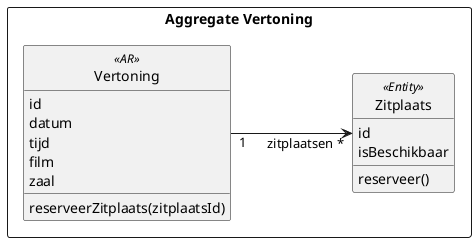 @startuml

hide circle

left to right direction

rectangle "Aggregate Vertoning" {
    class Vertoning <<AR>> {
        id
        datum
        tijd
        film
        zaal
        reserveerZitplaats(zitplaatsId)
    }

    class Zitplaats <<Entity>> {
        id
        isBeschikbaar
        reserveer()
    }
}

Vertoning "1" ---> "zitplaatsen *" Zitplaats
@enduml
